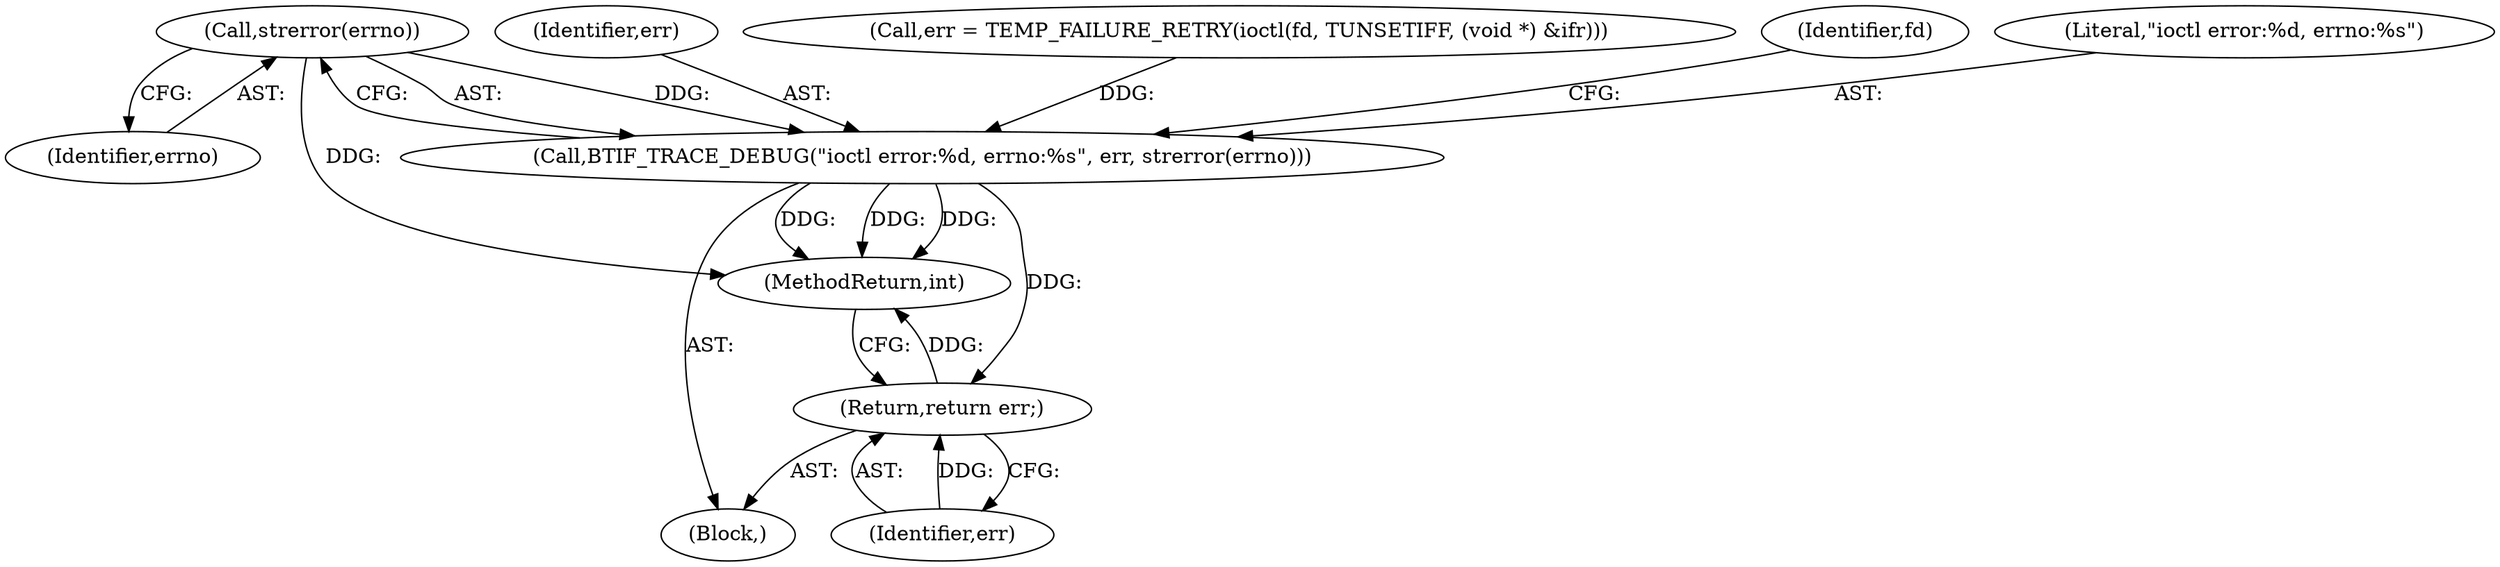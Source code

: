 digraph "0_Android_472271b153c5dc53c28beac55480a8d8434b2d5c_22@API" {
"1000163" [label="(Call,strerror(errno))"];
"1000160" [label="(Call,BTIF_TRACE_DEBUG(\"ioctl error:%d, errno:%s\", err, strerror(errno)))"];
"1000167" [label="(Return,return err;)"];
"1000161" [label="(Literal,\"ioctl error:%d, errno:%s\")"];
"1000159" [label="(Block,)"];
"1000200" [label="(MethodReturn,int)"];
"1000166" [label="(Identifier,fd)"];
"1000167" [label="(Return,return err;)"];
"1000162" [label="(Identifier,err)"];
"1000148" [label="(Call,err = TEMP_FAILURE_RETRY(ioctl(fd, TUNSETIFF, (void *) &ifr)))"];
"1000168" [label="(Identifier,err)"];
"1000160" [label="(Call,BTIF_TRACE_DEBUG(\"ioctl error:%d, errno:%s\", err, strerror(errno)))"];
"1000164" [label="(Identifier,errno)"];
"1000163" [label="(Call,strerror(errno))"];
"1000163" -> "1000160"  [label="AST: "];
"1000163" -> "1000164"  [label="CFG: "];
"1000164" -> "1000163"  [label="AST: "];
"1000160" -> "1000163"  [label="CFG: "];
"1000163" -> "1000200"  [label="DDG: "];
"1000163" -> "1000160"  [label="DDG: "];
"1000160" -> "1000159"  [label="AST: "];
"1000161" -> "1000160"  [label="AST: "];
"1000162" -> "1000160"  [label="AST: "];
"1000166" -> "1000160"  [label="CFG: "];
"1000160" -> "1000200"  [label="DDG: "];
"1000160" -> "1000200"  [label="DDG: "];
"1000160" -> "1000200"  [label="DDG: "];
"1000148" -> "1000160"  [label="DDG: "];
"1000160" -> "1000167"  [label="DDG: "];
"1000167" -> "1000159"  [label="AST: "];
"1000167" -> "1000168"  [label="CFG: "];
"1000168" -> "1000167"  [label="AST: "];
"1000200" -> "1000167"  [label="CFG: "];
"1000167" -> "1000200"  [label="DDG: "];
"1000168" -> "1000167"  [label="DDG: "];
}
